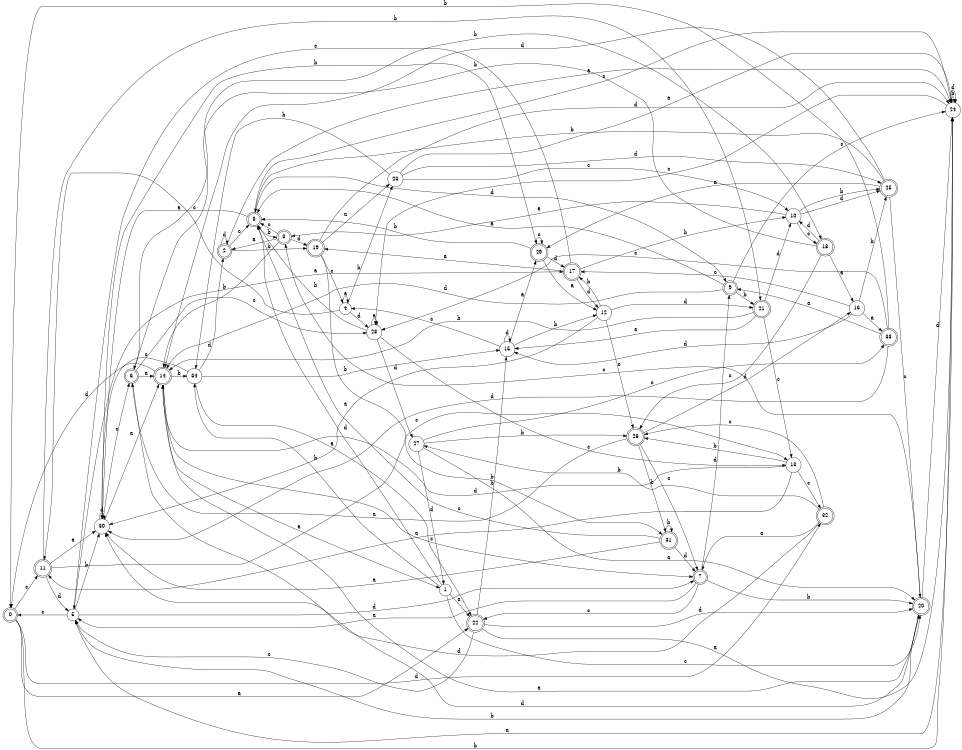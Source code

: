 digraph n28_10 {
__start0 [label="" shape="none"];

rankdir=LR;
size="8,5";

s0 [style="rounded,filled", color="black", fillcolor="white" shape="doublecircle", label="0"];
s1 [style="filled", color="black", fillcolor="white" shape="circle", label="1"];
s2 [style="rounded,filled", color="black", fillcolor="white" shape="doublecircle", label="2"];
s3 [style="rounded,filled", color="black", fillcolor="white" shape="doublecircle", label="3"];
s4 [style="filled", color="black", fillcolor="white" shape="circle", label="4"];
s5 [style="filled", color="black", fillcolor="white" shape="circle", label="5"];
s6 [style="rounded,filled", color="black", fillcolor="white" shape="doublecircle", label="6"];
s7 [style="rounded,filled", color="black", fillcolor="white" shape="doublecircle", label="7"];
s8 [style="rounded,filled", color="black", fillcolor="white" shape="doublecircle", label="8"];
s9 [style="rounded,filled", color="black", fillcolor="white" shape="doublecircle", label="9"];
s10 [style="filled", color="black", fillcolor="white" shape="circle", label="10"];
s11 [style="rounded,filled", color="black", fillcolor="white" shape="doublecircle", label="11"];
s12 [style="filled", color="black", fillcolor="white" shape="circle", label="12"];
s13 [style="filled", color="black", fillcolor="white" shape="circle", label="13"];
s14 [style="rounded,filled", color="black", fillcolor="white" shape="doublecircle", label="14"];
s15 [style="filled", color="black", fillcolor="white" shape="circle", label="15"];
s16 [style="filled", color="black", fillcolor="white" shape="circle", label="16"];
s17 [style="rounded,filled", color="black", fillcolor="white" shape="doublecircle", label="17"];
s18 [style="rounded,filled", color="black", fillcolor="white" shape="doublecircle", label="18"];
s19 [style="rounded,filled", color="black", fillcolor="white" shape="doublecircle", label="19"];
s20 [style="rounded,filled", color="black", fillcolor="white" shape="doublecircle", label="20"];
s21 [style="rounded,filled", color="black", fillcolor="white" shape="doublecircle", label="21"];
s22 [style="rounded,filled", color="black", fillcolor="white" shape="doublecircle", label="22"];
s23 [style="filled", color="black", fillcolor="white" shape="circle", label="23"];
s24 [style="filled", color="black", fillcolor="white" shape="circle", label="24"];
s25 [style="rounded,filled", color="black", fillcolor="white" shape="doublecircle", label="25"];
s26 [style="rounded,filled", color="black", fillcolor="white" shape="doublecircle", label="26"];
s27 [style="filled", color="black", fillcolor="white" shape="circle", label="27"];
s28 [style="filled", color="black", fillcolor="white" shape="circle", label="28"];
s29 [style="rounded,filled", color="black", fillcolor="white" shape="doublecircle", label="29"];
s30 [style="filled", color="black", fillcolor="white" shape="circle", label="30"];
s31 [style="rounded,filled", color="black", fillcolor="white" shape="doublecircle", label="31"];
s32 [style="rounded,filled", color="black", fillcolor="white" shape="doublecircle", label="32"];
s33 [style="rounded,filled", color="black", fillcolor="white" shape="doublecircle", label="33"];
s34 [style="filled", color="black", fillcolor="white" shape="circle", label="34"];
s0 -> s22 [label="a"];
s0 -> s24 [label="b"];
s0 -> s11 [label="c"];
s0 -> s32 [label="d"];
s1 -> s22 [label="a"];
s1 -> s34 [label="b"];
s1 -> s20 [label="c"];
s1 -> s8 [label="d"];
s2 -> s24 [label="a"];
s2 -> s19 [label="b"];
s2 -> s8 [label="c"];
s2 -> s2 [label="d"];
s3 -> s2 [label="a"];
s3 -> s14 [label="b"];
s3 -> s8 [label="c"];
s3 -> s19 [label="d"];
s4 -> s4 [label="a"];
s4 -> s23 [label="b"];
s4 -> s11 [label="c"];
s4 -> s28 [label="d"];
s5 -> s17 [label="a"];
s5 -> s30 [label="b"];
s5 -> s0 [label="c"];
s5 -> s7 [label="d"];
s6 -> s14 [label="a"];
s6 -> s18 [label="b"];
s6 -> s28 [label="c"];
s6 -> s20 [label="d"];
s7 -> s5 [label="a"];
s7 -> s20 [label="b"];
s7 -> s22 [label="c"];
s7 -> s9 [label="d"];
s8 -> s30 [label="a"];
s8 -> s3 [label="b"];
s8 -> s24 [label="c"];
s8 -> s9 [label="d"];
s9 -> s8 [label="a"];
s9 -> s21 [label="b"];
s9 -> s24 [label="c"];
s9 -> s14 [label="d"];
s10 -> s3 [label="a"];
s10 -> s25 [label="b"];
s10 -> s18 [label="c"];
s10 -> s25 [label="d"];
s11 -> s30 [label="a"];
s11 -> s21 [label="b"];
s11 -> s13 [label="c"];
s11 -> s5 [label="d"];
s12 -> s30 [label="a"];
s12 -> s17 [label="b"];
s12 -> s26 [label="c"];
s12 -> s21 [label="d"];
s13 -> s11 [label="a"];
s13 -> s26 [label="b"];
s13 -> s32 [label="c"];
s13 -> s14 [label="d"];
s14 -> s1 [label="a"];
s14 -> s34 [label="b"];
s14 -> s7 [label="c"];
s14 -> s0 [label="d"];
s15 -> s29 [label="a"];
s15 -> s12 [label="b"];
s15 -> s4 [label="c"];
s15 -> s15 [label="d"];
s16 -> s33 [label="a"];
s16 -> s25 [label="b"];
s16 -> s17 [label="c"];
s16 -> s15 [label="d"];
s17 -> s19 [label="a"];
s17 -> s10 [label="b"];
s17 -> s5 [label="c"];
s17 -> s12 [label="d"];
s18 -> s16 [label="a"];
s18 -> s6 [label="b"];
s18 -> s26 [label="c"];
s18 -> s10 [label="d"];
s19 -> s23 [label="a"];
s19 -> s31 [label="b"];
s19 -> s4 [label="c"];
s19 -> s24 [label="d"];
s20 -> s14 [label="a"];
s20 -> s5 [label="b"];
s20 -> s3 [label="c"];
s20 -> s24 [label="d"];
s21 -> s15 [label="a"];
s21 -> s14 [label="b"];
s21 -> s13 [label="c"];
s21 -> s10 [label="d"];
s22 -> s24 [label="a"];
s22 -> s15 [label="b"];
s22 -> s5 [label="c"];
s22 -> s20 [label="d"];
s23 -> s24 [label="a"];
s23 -> s34 [label="b"];
s23 -> s10 [label="c"];
s23 -> s25 [label="d"];
s24 -> s5 [label="a"];
s24 -> s24 [label="b"];
s24 -> s28 [label="c"];
s24 -> s24 [label="d"];
s25 -> s29 [label="a"];
s25 -> s8 [label="b"];
s25 -> s20 [label="c"];
s25 -> s14 [label="d"];
s26 -> s6 [label="a"];
s26 -> s31 [label="b"];
s26 -> s7 [label="c"];
s26 -> s16 [label="d"];
s27 -> s20 [label="a"];
s27 -> s26 [label="b"];
s27 -> s33 [label="c"];
s27 -> s1 [label="d"];
s28 -> s28 [label="a"];
s28 -> s8 [label="b"];
s28 -> s13 [label="c"];
s28 -> s27 [label="d"];
s29 -> s12 [label="a"];
s29 -> s8 [label="b"];
s29 -> s29 [label="c"];
s29 -> s17 [label="d"];
s30 -> s14 [label="a"];
s30 -> s29 [label="b"];
s30 -> s6 [label="c"];
s30 -> s30 [label="d"];
s31 -> s30 [label="a"];
s31 -> s31 [label="b"];
s31 -> s8 [label="c"];
s31 -> s7 [label="d"];
s32 -> s7 [label="a"];
s32 -> s27 [label="b"];
s32 -> s26 [label="c"];
s32 -> s30 [label="d"];
s33 -> s9 [label="a"];
s33 -> s0 [label="b"];
s33 -> s28 [label="c"];
s33 -> s30 [label="d"];
s34 -> s22 [label="a"];
s34 -> s15 [label="b"];
s34 -> s30 [label="c"];
s34 -> s2 [label="d"];

}